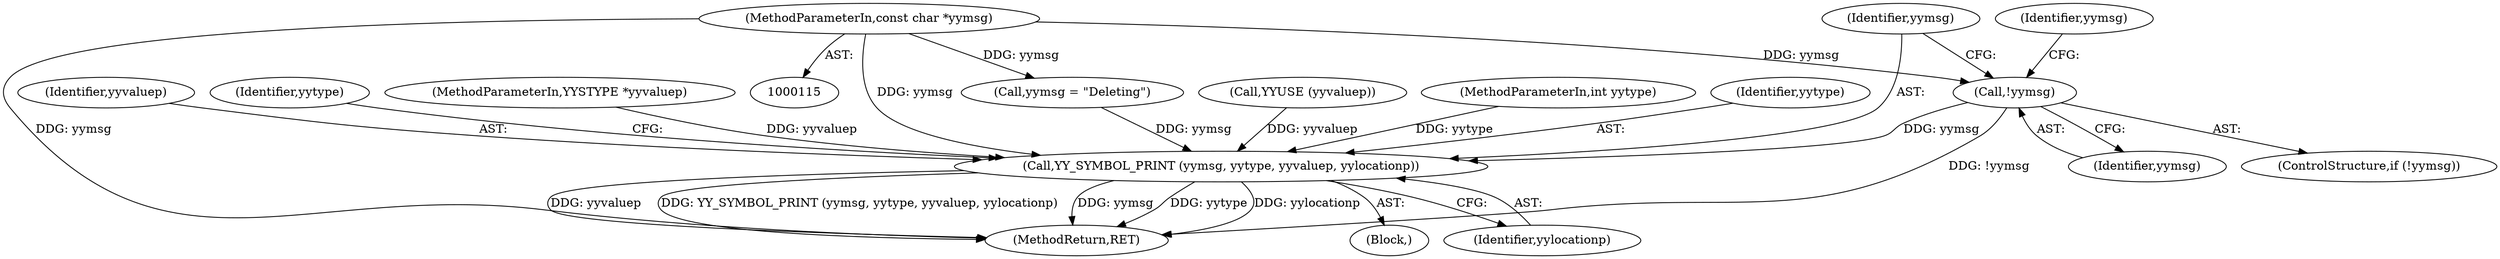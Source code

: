 digraph "0_yara_925bcf3c3b0a28b5b78e25d9efda5c0bf27ae699_0@pointer" {
"1000129" [label="(Call,!yymsg)"];
"1000116" [label="(MethodParameterIn,const char *yymsg)"];
"1000134" [label="(Call,YY_SYMBOL_PRINT (yymsg, yytype, yyvaluep, yylocationp))"];
"1000122" [label="(Call,YYUSE (yyvaluep))"];
"1000184" [label="(MethodReturn,RET)"];
"1000117" [label="(MethodParameterIn,int yytype)"];
"1000131" [label="(Call,yymsg = \"Deleting\")"];
"1000130" [label="(Identifier,yymsg)"];
"1000136" [label="(Identifier,yytype)"];
"1000116" [label="(MethodParameterIn,const char *yymsg)"];
"1000135" [label="(Identifier,yymsg)"];
"1000129" [label="(Call,!yymsg)"];
"1000134" [label="(Call,YY_SYMBOL_PRINT (yymsg, yytype, yyvaluep, yylocationp))"];
"1000137" [label="(Identifier,yyvaluep)"];
"1000121" [label="(Block,)"];
"1000138" [label="(Identifier,yylocationp)"];
"1000140" [label="(Identifier,yytype)"];
"1000132" [label="(Identifier,yymsg)"];
"1000118" [label="(MethodParameterIn,YYSTYPE *yyvaluep)"];
"1000128" [label="(ControlStructure,if (!yymsg))"];
"1000129" -> "1000128"  [label="AST: "];
"1000129" -> "1000130"  [label="CFG: "];
"1000130" -> "1000129"  [label="AST: "];
"1000132" -> "1000129"  [label="CFG: "];
"1000135" -> "1000129"  [label="CFG: "];
"1000129" -> "1000184"  [label="DDG: !yymsg"];
"1000116" -> "1000129"  [label="DDG: yymsg"];
"1000129" -> "1000134"  [label="DDG: yymsg"];
"1000116" -> "1000115"  [label="AST: "];
"1000116" -> "1000184"  [label="DDG: yymsg"];
"1000116" -> "1000131"  [label="DDG: yymsg"];
"1000116" -> "1000134"  [label="DDG: yymsg"];
"1000134" -> "1000121"  [label="AST: "];
"1000134" -> "1000138"  [label="CFG: "];
"1000135" -> "1000134"  [label="AST: "];
"1000136" -> "1000134"  [label="AST: "];
"1000137" -> "1000134"  [label="AST: "];
"1000138" -> "1000134"  [label="AST: "];
"1000140" -> "1000134"  [label="CFG: "];
"1000134" -> "1000184"  [label="DDG: yylocationp"];
"1000134" -> "1000184"  [label="DDG: yyvaluep"];
"1000134" -> "1000184"  [label="DDG: YY_SYMBOL_PRINT (yymsg, yytype, yyvaluep, yylocationp)"];
"1000134" -> "1000184"  [label="DDG: yymsg"];
"1000134" -> "1000184"  [label="DDG: yytype"];
"1000131" -> "1000134"  [label="DDG: yymsg"];
"1000117" -> "1000134"  [label="DDG: yytype"];
"1000122" -> "1000134"  [label="DDG: yyvaluep"];
"1000118" -> "1000134"  [label="DDG: yyvaluep"];
}
